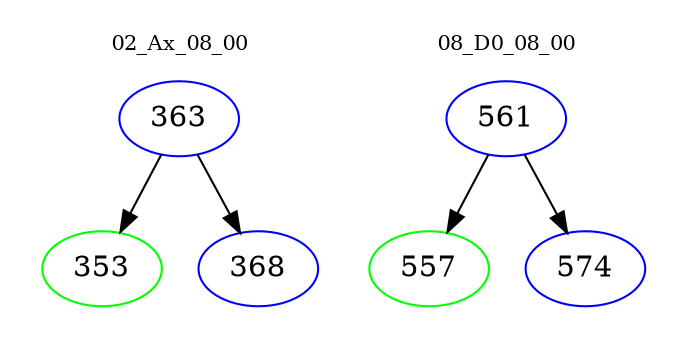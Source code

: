 digraph{
subgraph cluster_0 {
color = white
label = "02_Ax_08_00";
fontsize=10;
T0_363 [label="363", color="blue"]
T0_363 -> T0_353 [color="black"]
T0_353 [label="353", color="green"]
T0_363 -> T0_368 [color="black"]
T0_368 [label="368", color="blue"]
}
subgraph cluster_1 {
color = white
label = "08_D0_08_00";
fontsize=10;
T1_561 [label="561", color="blue"]
T1_561 -> T1_557 [color="black"]
T1_557 [label="557", color="green"]
T1_561 -> T1_574 [color="black"]
T1_574 [label="574", color="blue"]
}
}
